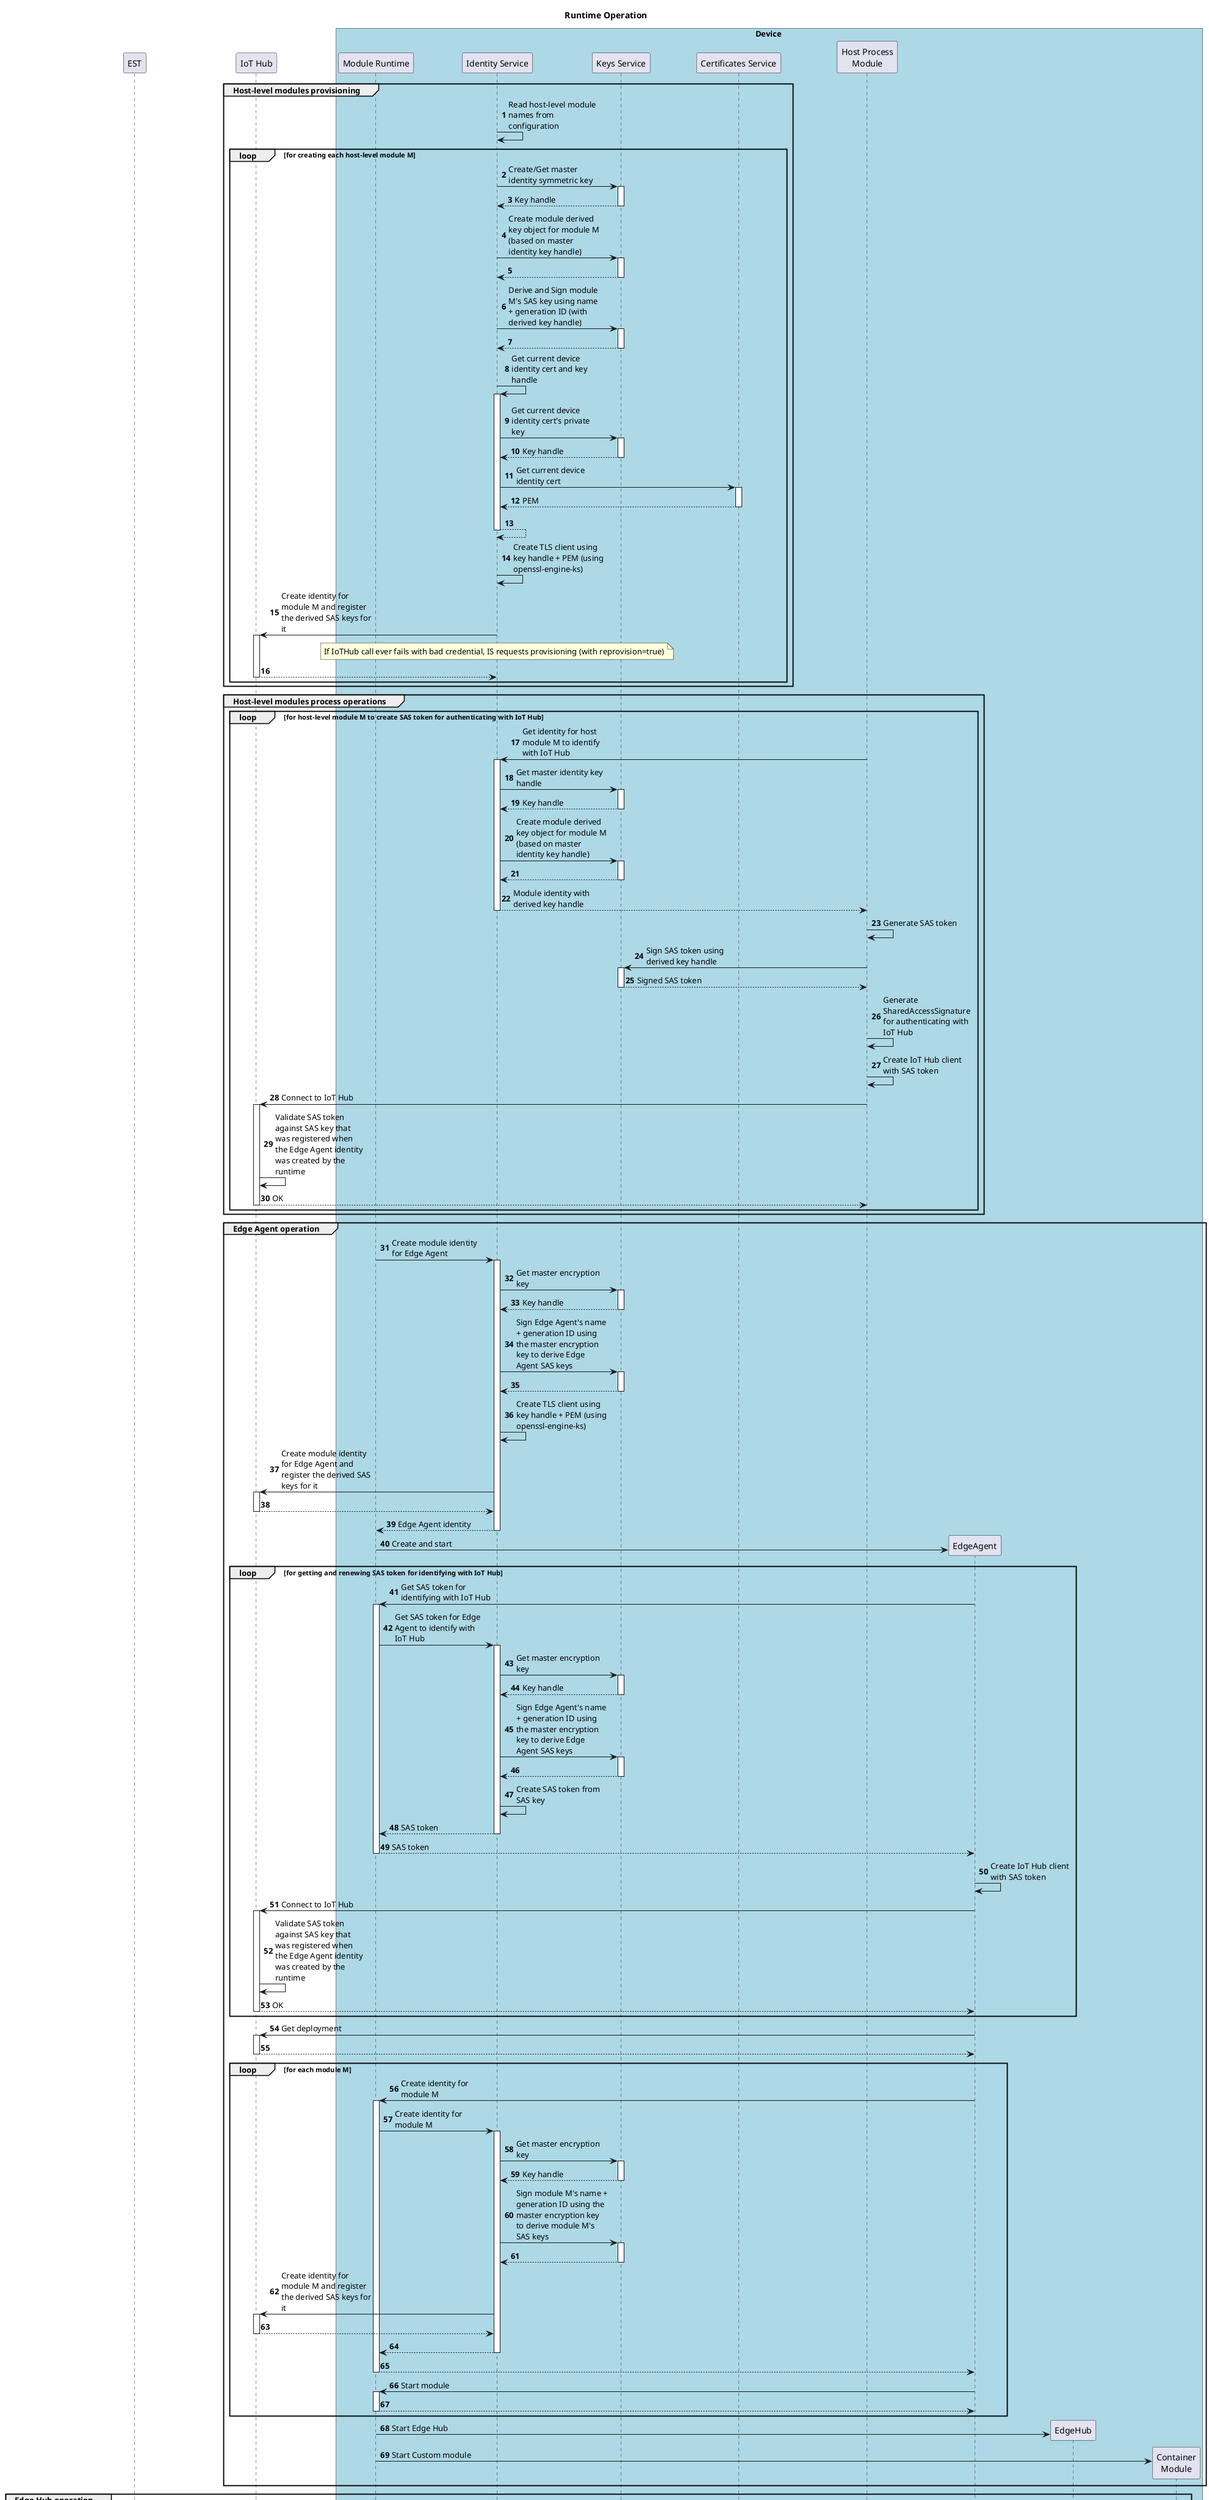 @startuml

title Runtime Operation
skinparam maxMessageSize 150

participant "EST" as est
participant "IoT Hub" as hub

box Device #LightBlue
	participant "Module Runtime" as mr
	participant "Identity Service" as is
	participant "Keys Service" as ks
	participant "Certificates Service" as cs
	participant "Host Process\nModule" as hlm
	participant "EdgeAgent" as ea
	participant "EdgeHub" as eh
	participant "Container\nModule" as cm
end box


autonumber

group Host-level modules provisioning
	is -> is: Read host-level module names from configuration 
	loop for creating each host-level module M
		is -> ks ++: Create/Get master identity symmetric key
		return Key handle
		is -> ks++: Create module derived key object for module M (based on master identity key handle)
		return
		is -> ks ++: Derive and Sign module M's SAS key using name + generation ID (with derived key handle)
		return
		is -> is ++: Get current device identity cert and key handle
		is -> ks ++: Get current device identity cert's private key
		return Key handle
		is -> cs ++: Get current device identity cert
		return PEM
		return
		is -> is: Create TLS client using key handle + PEM (using openssl-engine-ks)
		is -> hub ++: Create identity for module M and register the derived SAS keys for it
		note over is
			If IoTHub call ever fails with bad credential, IS requests provisioning (with reprovision=true)
		end note
		return
	end
end

group Host-level modules process operations
	loop for host-level module M to create SAS token for authenticating with IoT Hub
		hlm -> is ++: Get identity for host module M to identify with IoT Hub
		is -> ks ++: Get master identity key handle
		return Key handle
		is -> ks ++: Create module derived key object for module M (based on master identity key handle)
		return
		return Module identity with derived key handle
		hlm -> hlm: Generate SAS token
		hlm -> ks++: Sign SAS token using derived key handle
		return Signed SAS token
		hlm -> hlm: Generate SharedAccessSignature for authenticating with IoT Hub
		hlm -> hlm: Create IoT Hub client with SAS token
		hlm -> hub++: Connect to IoT Hub
		hub -> hub: Validate SAS token against SAS key that was registered when the Edge Agent identity was created by the runtime
		return OK
	end
end

group Edge Agent operation
	mr -> is ++: Create module identity for Edge Agent
	is -> ks ++: Get master encryption key
	return Key handle
	is -> ks ++: Sign Edge Agent's name + generation ID using the master encryption key to derive Edge Agent SAS keys
	return
	is -> is: Create TLS client using key handle + PEM (using openssl-engine-ks)
	is -> hub ++: Create module identity for Edge Agent and register the derived SAS keys for it
	return
	return Edge Agent identity

	mr -> ea **: Create and start

	loop for getting and renewing SAS token for identifying with IoT Hub
		ea -> mr ++: Get SAS token for identifying with IoT Hub
		mr -> is ++: Get SAS token for Edge Agent to identify with IoT Hub
		is -> ks ++: Get master encryption key
		return Key handle
		is -> ks ++: Sign Edge Agent's name + generation ID using the master encryption key to derive Edge Agent SAS keys
		return
		is -> is: Create SAS token from SAS key
		return SAS token
		return SAS token
		ea -> ea: Create IoT Hub client with SAS token
		ea -> hub ++: Connect to IoT Hub
		hub -> hub: Validate SAS token against SAS key that was registered when the Edge Agent identity was created by the runtime
		return OK
	end

	ea -> hub ++: Get deployment
	return

	loop for each module M
		ea -> mr ++: Create identity for module M
		mr -> is ++: Create identity for module M
		is -> ks ++: Get master encryption key
		return Key handle
		is -> ks ++: Sign module M's name + generation ID using the master encryption key to derive module M's SAS keys
		return
		is -> hub ++: Create identity for module M and register the derived SAS keys for it
		return
		return
		return

		ea -> mr ++: Start module
		return
	end

	mr -> eh **: Start Edge Hub
	mr -> cm **: Start Custom module
end

group Edge Hub operation
	loop for server cert request and renewal
		note over hub
			While it is possible to make an openssl engine (like openssl-engine-ks) for modules
			that performs key operations using the KS, it is not feasible to expect all modules to be using
			openssl for TLS, especially Windows modules. Thus modules need to have the raw private key bytes
			to be able to serve TLS with a server cert.

			For this reason, the private keys of module server certs are not persisted using Keys Service.

			Also, note that a single server cert is shared between all modules, and its lifetime is managed by the runtime.
			This is because the user may have module server certs rooted to public CAs, so it would cost the customer $$$ for each cert.
			Thus we do not want to request a new server cert when a previously requested cert is still valid, which also means
			we want to dedupe the server certs across all modules that want them. Since server certs are issued for the device hostname
			anyway, reusing the server cert for multiple modules is not a concern.
		end note

		alt if server cert already exists and is valid
			eh -> mr ++: Get server cert
			mr -> mr: Get persisted server cert
			mr -> mr: Server cert is valid
			mr -> mr: Get persisted server cert's private key
			return Server cert and private key

		else if server cert does not exist or is expired
			eh -> mr ++: Get server cert
			alt if server cert does not exist
				mr -> mr : Get persisted server cert
				mr -> mr: Server cert is not found
			else if server cert exists but is expired / close to expiry
				mr -> mr : Get persisted server cert
				mr -> mr: Server cert is expired / close to expiry
			end

			mr -> mr: Create new asymmetric key pair (in memory)
			mr -> cs ++: Request new module server cert
			cs -> cs: Create CSR for new module server cert using key
			cs -> cs ++: Get module server cert

			alt if module certs should be issued by EST
				cs -> ks ++: Get current EST identity cert's private key
				return Key handle
				cs -> cs ++: Get current EST identity cert
				return PEM
				cs -> cs: Create TLS client using key handle + PEM (using openssl-engine-ks)
				cs -> est ++: Connect using TLS client and send request for new module server cert corresponding to the CSR
				est -> est: Verify client cert against CA
				est -> est: Sign CSR
				return Signed server cert

			else if module certs should be minted locally
				cs -> ks ++: Get device CA cert's private key
				return Key handle
				cs -> cs ++: Get device CA cert
				return PEM
				cs -> cs: Sign CSR using device CA cert
			end

			return Signed server cert
			return Signed server cert
			return Signed server cert
			mr -> mr: Save key pair as server cert private key
			mr -> mr: Save signed cert so that it can be retrieved for future module server cert requests
		end
	end

	group Connect to IoT Hub
		loop for getting and renewing SAS token for identifying with IoT Hub
			eh -> mr ++: Get IoTHub identity
			mr -> is ++: Get IoTHub identity
			return Identity info (IoTHub + device identity + generation ID + credentials type)
			return Identity info (IoTHub + device identity + generation ID + credentials type)

			eh -> mr ++: Get SAS token for identifying with IoT Hub
			mr -> is ++: Get SAS token for Edge Hub to identify with IoT Hub
			is -> ks ++: Get master encryption key
			return Key handle
			is -> ks ++: Sign Edge Hub's name + generation ID using the master encryption key to derive Edge Hub SAS keys
			return
			is -> is: Create SAS token from SAS key
			return SAS token
			return SAS token
			eh -> eh: Create IoT Hub client with SAS token
			eh -> hub ++: Connect to IoT Hub
			hub -> hub: Validate SAS token against SAS key that was registered when the Edge Hub identity was created by the runtime
			return OK
		end
	end
end

@enduml
